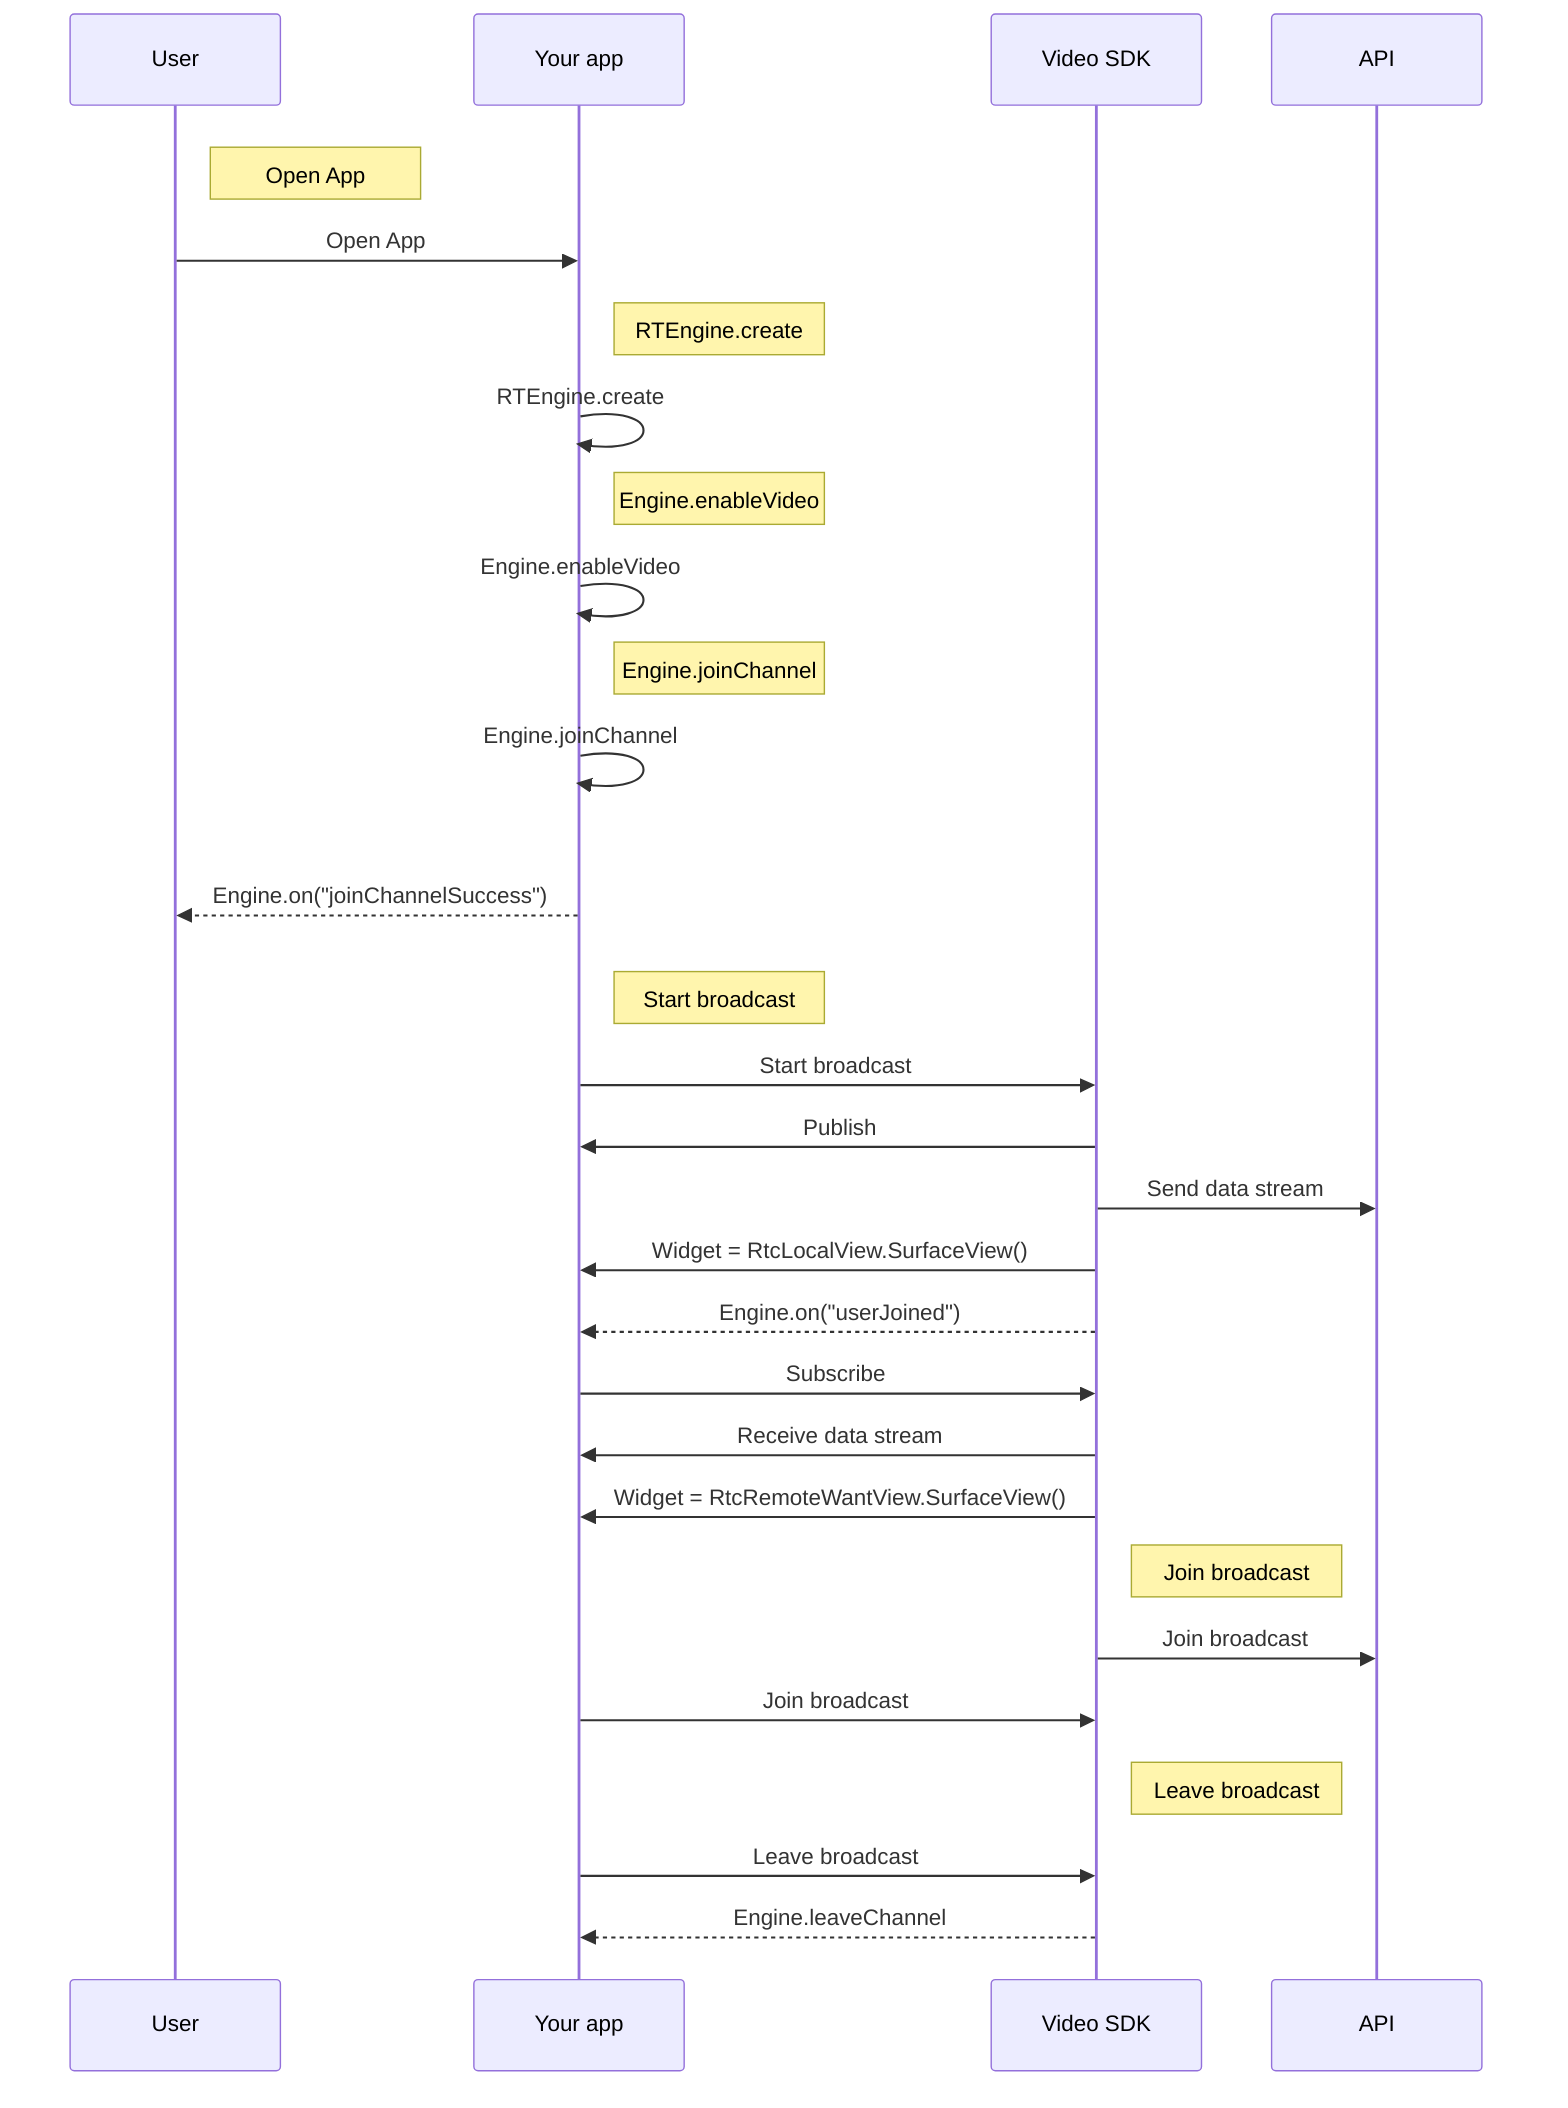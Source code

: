 sequenceDiagram
    participant User as User
    participant App as Your app
    participant SDK as Video SDK
    participant API as API

    rect rgb(255,255,255)
        note right of User: Open App
        User ->> App: Open App
        rect rgb(255,255,255)
            note right of App: RTEngine.create
            App ->> App: RTEngine.create
            note right of App: Engine.enableVideo
            App ->> App: Engine.enableVideo
            note right of App: Engine.joinChannel
            App ->> App: Engine.joinChannel
        end
        App -->> User: Engine.on("joinChannelSuccess")
    end
    rect rgb(255,255,255)
        note right of App: Start broadcast
        App ->> SDK: Start broadcast
        SDK ->> App: Publish
        SDK ->> API: Send data stream
        SDK ->> App: Widget = RtcLocalView.SurfaceView()
        SDK -->> App: Engine.on("userJoined")
        App ->> SDK: Subscribe
        SDK ->> App: Receive data stream
        SDK ->> App: Widget = RtcRemoteWantView.SurfaceView()
    end

    note right of SDK: Join broadcast
    SDK ->> API: Join broadcast
    App ->> SDK: Join broadcast

    rect rgb(255,255,255)
        note right of SDK: Leave broadcast
        App ->> SDK: Leave broadcast
        SDK -->> App: Engine.leaveChannel
    end